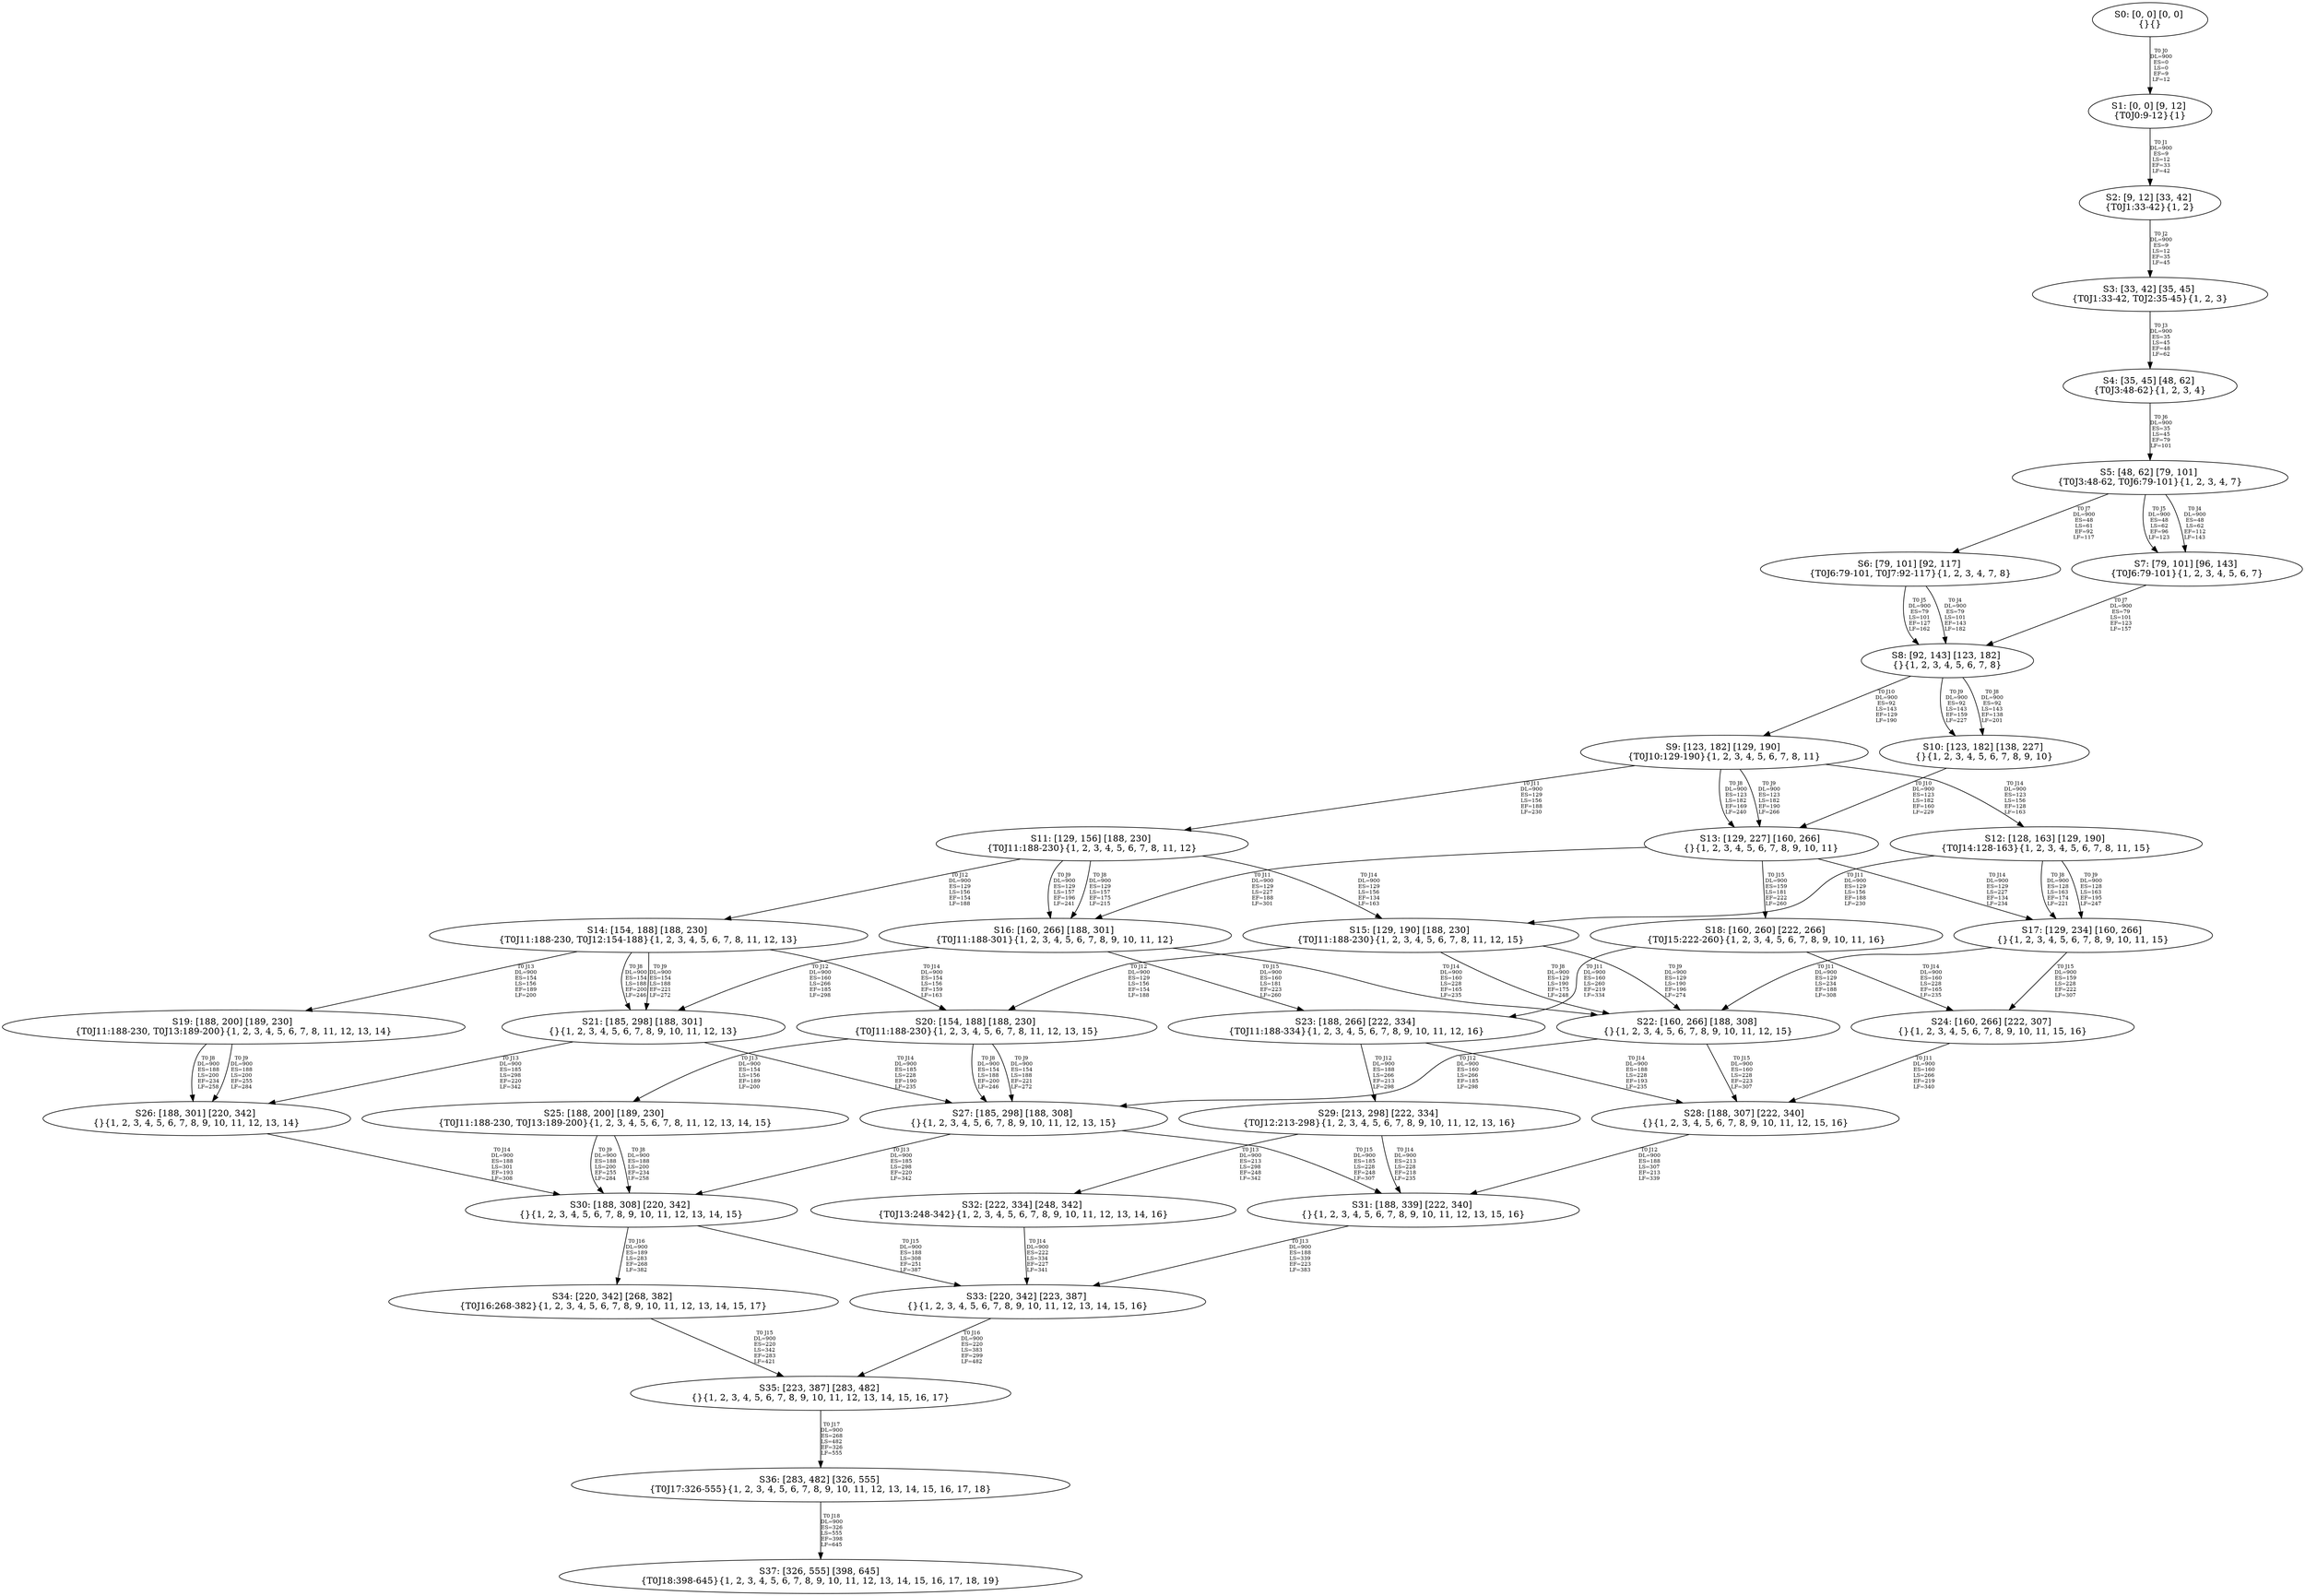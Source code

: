 digraph {
	S0[label="S0: [0, 0] [0, 0] \n{}{}"];
	S1[label="S1: [0, 0] [9, 12] \n{T0J0:9-12}{1}"];
	S2[label="S2: [9, 12] [33, 42] \n{T0J1:33-42}{1, 2}"];
	S3[label="S3: [33, 42] [35, 45] \n{T0J1:33-42, T0J2:35-45}{1, 2, 3}"];
	S4[label="S4: [35, 45] [48, 62] \n{T0J3:48-62}{1, 2, 3, 4}"];
	S5[label="S5: [48, 62] [79, 101] \n{T0J3:48-62, T0J6:79-101}{1, 2, 3, 4, 7}"];
	S6[label="S6: [79, 101] [92, 117] \n{T0J6:79-101, T0J7:92-117}{1, 2, 3, 4, 7, 8}"];
	S7[label="S7: [79, 101] [96, 143] \n{T0J6:79-101}{1, 2, 3, 4, 5, 6, 7}"];
	S8[label="S8: [92, 143] [123, 182] \n{}{1, 2, 3, 4, 5, 6, 7, 8}"];
	S9[label="S9: [123, 182] [129, 190] \n{T0J10:129-190}{1, 2, 3, 4, 5, 6, 7, 8, 11}"];
	S10[label="S10: [123, 182] [138, 227] \n{}{1, 2, 3, 4, 5, 6, 7, 8, 9, 10}"];
	S11[label="S11: [129, 156] [188, 230] \n{T0J11:188-230}{1, 2, 3, 4, 5, 6, 7, 8, 11, 12}"];
	S12[label="S12: [128, 163] [129, 190] \n{T0J14:128-163}{1, 2, 3, 4, 5, 6, 7, 8, 11, 15}"];
	S13[label="S13: [129, 227] [160, 266] \n{}{1, 2, 3, 4, 5, 6, 7, 8, 9, 10, 11}"];
	S14[label="S14: [154, 188] [188, 230] \n{T0J11:188-230, T0J12:154-188}{1, 2, 3, 4, 5, 6, 7, 8, 11, 12, 13}"];
	S15[label="S15: [129, 190] [188, 230] \n{T0J11:188-230}{1, 2, 3, 4, 5, 6, 7, 8, 11, 12, 15}"];
	S16[label="S16: [160, 266] [188, 301] \n{T0J11:188-301}{1, 2, 3, 4, 5, 6, 7, 8, 9, 10, 11, 12}"];
	S17[label="S17: [129, 234] [160, 266] \n{}{1, 2, 3, 4, 5, 6, 7, 8, 9, 10, 11, 15}"];
	S18[label="S18: [160, 260] [222, 266] \n{T0J15:222-260}{1, 2, 3, 4, 5, 6, 7, 8, 9, 10, 11, 16}"];
	S19[label="S19: [188, 200] [189, 230] \n{T0J11:188-230, T0J13:189-200}{1, 2, 3, 4, 5, 6, 7, 8, 11, 12, 13, 14}"];
	S20[label="S20: [154, 188] [188, 230] \n{T0J11:188-230}{1, 2, 3, 4, 5, 6, 7, 8, 11, 12, 13, 15}"];
	S21[label="S21: [185, 298] [188, 301] \n{}{1, 2, 3, 4, 5, 6, 7, 8, 9, 10, 11, 12, 13}"];
	S22[label="S22: [160, 266] [188, 308] \n{}{1, 2, 3, 4, 5, 6, 7, 8, 9, 10, 11, 12, 15}"];
	S23[label="S23: [188, 266] [222, 334] \n{T0J11:188-334}{1, 2, 3, 4, 5, 6, 7, 8, 9, 10, 11, 12, 16}"];
	S24[label="S24: [160, 266] [222, 307] \n{}{1, 2, 3, 4, 5, 6, 7, 8, 9, 10, 11, 15, 16}"];
	S25[label="S25: [188, 200] [189, 230] \n{T0J11:188-230, T0J13:189-200}{1, 2, 3, 4, 5, 6, 7, 8, 11, 12, 13, 14, 15}"];
	S26[label="S26: [188, 301] [220, 342] \n{}{1, 2, 3, 4, 5, 6, 7, 8, 9, 10, 11, 12, 13, 14}"];
	S27[label="S27: [185, 298] [188, 308] \n{}{1, 2, 3, 4, 5, 6, 7, 8, 9, 10, 11, 12, 13, 15}"];
	S28[label="S28: [188, 307] [222, 340] \n{}{1, 2, 3, 4, 5, 6, 7, 8, 9, 10, 11, 12, 15, 16}"];
	S29[label="S29: [213, 298] [222, 334] \n{T0J12:213-298}{1, 2, 3, 4, 5, 6, 7, 8, 9, 10, 11, 12, 13, 16}"];
	S30[label="S30: [188, 308] [220, 342] \n{}{1, 2, 3, 4, 5, 6, 7, 8, 9, 10, 11, 12, 13, 14, 15}"];
	S31[label="S31: [188, 339] [222, 340] \n{}{1, 2, 3, 4, 5, 6, 7, 8, 9, 10, 11, 12, 13, 15, 16}"];
	S32[label="S32: [222, 334] [248, 342] \n{T0J13:248-342}{1, 2, 3, 4, 5, 6, 7, 8, 9, 10, 11, 12, 13, 14, 16}"];
	S33[label="S33: [220, 342] [223, 387] \n{}{1, 2, 3, 4, 5, 6, 7, 8, 9, 10, 11, 12, 13, 14, 15, 16}"];
	S34[label="S34: [220, 342] [268, 382] \n{T0J16:268-382}{1, 2, 3, 4, 5, 6, 7, 8, 9, 10, 11, 12, 13, 14, 15, 17}"];
	S35[label="S35: [223, 387] [283, 482] \n{}{1, 2, 3, 4, 5, 6, 7, 8, 9, 10, 11, 12, 13, 14, 15, 16, 17}"];
	S36[label="S36: [283, 482] [326, 555] \n{T0J17:326-555}{1, 2, 3, 4, 5, 6, 7, 8, 9, 10, 11, 12, 13, 14, 15, 16, 17, 18}"];
	S37[label="S37: [326, 555] [398, 645] \n{T0J18:398-645}{1, 2, 3, 4, 5, 6, 7, 8, 9, 10, 11, 12, 13, 14, 15, 16, 17, 18, 19}"];
	S0 -> S1[label="T0 J0\nDL=900\nES=0\nLS=0\nEF=9\nLF=12",fontsize=8];
	S1 -> S2[label="T0 J1\nDL=900\nES=9\nLS=12\nEF=33\nLF=42",fontsize=8];
	S2 -> S3[label="T0 J2\nDL=900\nES=9\nLS=12\nEF=35\nLF=45",fontsize=8];
	S3 -> S4[label="T0 J3\nDL=900\nES=35\nLS=45\nEF=48\nLF=62",fontsize=8];
	S4 -> S5[label="T0 J6\nDL=900\nES=35\nLS=45\nEF=79\nLF=101",fontsize=8];
	S5 -> S7[label="T0 J4\nDL=900\nES=48\nLS=62\nEF=112\nLF=143",fontsize=8];
	S5 -> S7[label="T0 J5\nDL=900\nES=48\nLS=62\nEF=96\nLF=123",fontsize=8];
	S5 -> S6[label="T0 J7\nDL=900\nES=48\nLS=61\nEF=92\nLF=117",fontsize=8];
	S6 -> S8[label="T0 J4\nDL=900\nES=79\nLS=101\nEF=143\nLF=182",fontsize=8];
	S6 -> S8[label="T0 J5\nDL=900\nES=79\nLS=101\nEF=127\nLF=162",fontsize=8];
	S7 -> S8[label="T0 J7\nDL=900\nES=79\nLS=101\nEF=123\nLF=157",fontsize=8];
	S8 -> S10[label="T0 J8\nDL=900\nES=92\nLS=143\nEF=138\nLF=201",fontsize=8];
	S8 -> S10[label="T0 J9\nDL=900\nES=92\nLS=143\nEF=159\nLF=227",fontsize=8];
	S8 -> S9[label="T0 J10\nDL=900\nES=92\nLS=143\nEF=129\nLF=190",fontsize=8];
	S9 -> S13[label="T0 J8\nDL=900\nES=123\nLS=182\nEF=169\nLF=240",fontsize=8];
	S9 -> S13[label="T0 J9\nDL=900\nES=123\nLS=182\nEF=190\nLF=266",fontsize=8];
	S9 -> S11[label="T0 J11\nDL=900\nES=129\nLS=156\nEF=188\nLF=230",fontsize=8];
	S9 -> S12[label="T0 J14\nDL=900\nES=123\nLS=156\nEF=128\nLF=163",fontsize=8];
	S10 -> S13[label="T0 J10\nDL=900\nES=123\nLS=182\nEF=160\nLF=229",fontsize=8];
	S11 -> S16[label="T0 J8\nDL=900\nES=129\nLS=157\nEF=175\nLF=215",fontsize=8];
	S11 -> S16[label="T0 J9\nDL=900\nES=129\nLS=157\nEF=196\nLF=241",fontsize=8];
	S11 -> S14[label="T0 J12\nDL=900\nES=129\nLS=156\nEF=154\nLF=188",fontsize=8];
	S11 -> S15[label="T0 J14\nDL=900\nES=129\nLS=156\nEF=134\nLF=163",fontsize=8];
	S12 -> S17[label="T0 J8\nDL=900\nES=128\nLS=163\nEF=174\nLF=221",fontsize=8];
	S12 -> S17[label="T0 J9\nDL=900\nES=128\nLS=163\nEF=195\nLF=247",fontsize=8];
	S12 -> S15[label="T0 J11\nDL=900\nES=129\nLS=156\nEF=188\nLF=230",fontsize=8];
	S13 -> S16[label="T0 J11\nDL=900\nES=129\nLS=227\nEF=188\nLF=301",fontsize=8];
	S13 -> S17[label="T0 J14\nDL=900\nES=129\nLS=227\nEF=134\nLF=234",fontsize=8];
	S13 -> S18[label="T0 J15\nDL=900\nES=159\nLS=181\nEF=222\nLF=260",fontsize=8];
	S14 -> S21[label="T0 J8\nDL=900\nES=154\nLS=188\nEF=200\nLF=246",fontsize=8];
	S14 -> S21[label="T0 J9\nDL=900\nES=154\nLS=188\nEF=221\nLF=272",fontsize=8];
	S14 -> S19[label="T0 J13\nDL=900\nES=154\nLS=156\nEF=189\nLF=200",fontsize=8];
	S14 -> S20[label="T0 J14\nDL=900\nES=154\nLS=156\nEF=159\nLF=163",fontsize=8];
	S15 -> S22[label="T0 J8\nDL=900\nES=129\nLS=190\nEF=175\nLF=248",fontsize=8];
	S15 -> S22[label="T0 J9\nDL=900\nES=129\nLS=190\nEF=196\nLF=274",fontsize=8];
	S15 -> S20[label="T0 J12\nDL=900\nES=129\nLS=156\nEF=154\nLF=188",fontsize=8];
	S16 -> S21[label="T0 J12\nDL=900\nES=160\nLS=266\nEF=185\nLF=298",fontsize=8];
	S16 -> S22[label="T0 J14\nDL=900\nES=160\nLS=228\nEF=165\nLF=235",fontsize=8];
	S16 -> S23[label="T0 J15\nDL=900\nES=160\nLS=181\nEF=223\nLF=260",fontsize=8];
	S17 -> S22[label="T0 J11\nDL=900\nES=129\nLS=234\nEF=188\nLF=308",fontsize=8];
	S17 -> S24[label="T0 J15\nDL=900\nES=159\nLS=228\nEF=222\nLF=307",fontsize=8];
	S18 -> S23[label="T0 J11\nDL=900\nES=160\nLS=260\nEF=219\nLF=334",fontsize=8];
	S18 -> S24[label="T0 J14\nDL=900\nES=160\nLS=228\nEF=165\nLF=235",fontsize=8];
	S19 -> S26[label="T0 J8\nDL=900\nES=188\nLS=200\nEF=234\nLF=258",fontsize=8];
	S19 -> S26[label="T0 J9\nDL=900\nES=188\nLS=200\nEF=255\nLF=284",fontsize=8];
	S20 -> S27[label="T0 J8\nDL=900\nES=154\nLS=188\nEF=200\nLF=246",fontsize=8];
	S20 -> S27[label="T0 J9\nDL=900\nES=154\nLS=188\nEF=221\nLF=272",fontsize=8];
	S20 -> S25[label="T0 J13\nDL=900\nES=154\nLS=156\nEF=189\nLF=200",fontsize=8];
	S21 -> S26[label="T0 J13\nDL=900\nES=185\nLS=298\nEF=220\nLF=342",fontsize=8];
	S21 -> S27[label="T0 J14\nDL=900\nES=185\nLS=228\nEF=190\nLF=235",fontsize=8];
	S22 -> S27[label="T0 J12\nDL=900\nES=160\nLS=266\nEF=185\nLF=298",fontsize=8];
	S22 -> S28[label="T0 J15\nDL=900\nES=160\nLS=228\nEF=223\nLF=307",fontsize=8];
	S23 -> S29[label="T0 J12\nDL=900\nES=188\nLS=266\nEF=213\nLF=298",fontsize=8];
	S23 -> S28[label="T0 J14\nDL=900\nES=188\nLS=228\nEF=193\nLF=235",fontsize=8];
	S24 -> S28[label="T0 J11\nDL=900\nES=160\nLS=266\nEF=219\nLF=340",fontsize=8];
	S25 -> S30[label="T0 J8\nDL=900\nES=188\nLS=200\nEF=234\nLF=258",fontsize=8];
	S25 -> S30[label="T0 J9\nDL=900\nES=188\nLS=200\nEF=255\nLF=284",fontsize=8];
	S26 -> S30[label="T0 J14\nDL=900\nES=188\nLS=301\nEF=193\nLF=308",fontsize=8];
	S27 -> S30[label="T0 J13\nDL=900\nES=185\nLS=298\nEF=220\nLF=342",fontsize=8];
	S27 -> S31[label="T0 J15\nDL=900\nES=185\nLS=228\nEF=248\nLF=307",fontsize=8];
	S28 -> S31[label="T0 J12\nDL=900\nES=188\nLS=307\nEF=213\nLF=339",fontsize=8];
	S29 -> S32[label="T0 J13\nDL=900\nES=213\nLS=298\nEF=248\nLF=342",fontsize=8];
	S29 -> S31[label="T0 J14\nDL=900\nES=213\nLS=228\nEF=218\nLF=235",fontsize=8];
	S30 -> S33[label="T0 J15\nDL=900\nES=188\nLS=308\nEF=251\nLF=387",fontsize=8];
	S30 -> S34[label="T0 J16\nDL=900\nES=189\nLS=283\nEF=268\nLF=382",fontsize=8];
	S31 -> S33[label="T0 J13\nDL=900\nES=188\nLS=339\nEF=223\nLF=383",fontsize=8];
	S32 -> S33[label="T0 J14\nDL=900\nES=222\nLS=334\nEF=227\nLF=341",fontsize=8];
	S33 -> S35[label="T0 J16\nDL=900\nES=220\nLS=383\nEF=299\nLF=482",fontsize=8];
	S34 -> S35[label="T0 J15\nDL=900\nES=220\nLS=342\nEF=283\nLF=421",fontsize=8];
	S35 -> S36[label="T0 J17\nDL=900\nES=268\nLS=482\nEF=326\nLF=555",fontsize=8];
	S36 -> S37[label="T0 J18\nDL=900\nES=326\nLS=555\nEF=398\nLF=645",fontsize=8];
}
